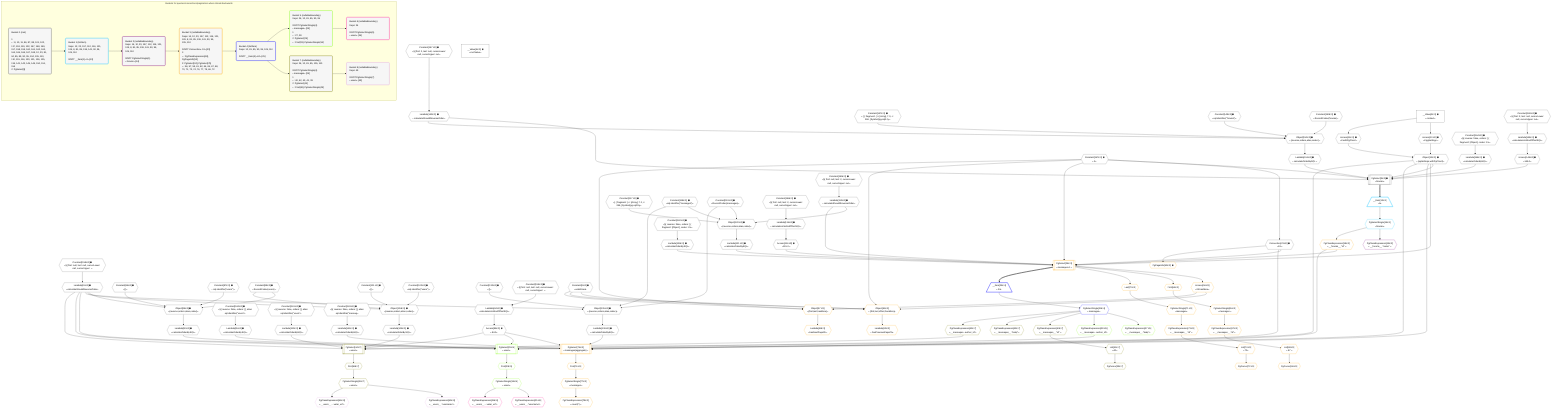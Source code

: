 %%{init: {'themeVariables': { 'fontSize': '12px'}}}%%
graph TD
    classDef path fill:#eee,stroke:#000,color:#000
    classDef plan fill:#fff,stroke-width:1px,color:#000
    classDef itemplan fill:#fff,stroke-width:2px,color:#000
    classDef unbatchedplan fill:#dff,stroke-width:1px,color:#000
    classDef sideeffectplan fill:#fcc,stroke-width:2px,color:#000
    classDef bucket fill:#f6f6f6,color:#000,stroke-width:2px,text-align:left


    %% plan dependencies
    PgSelect9[["PgSelect[9∈0] ➊<br />ᐸforumsᐳ"]]:::plan
    Object12{{"Object[12∈0] ➊<br />ᐸ{pgSettings,withPgClient}ᐳ"}}:::plan
    Constant157{{"Constant[157∈0] ➊<br />ᐸ2ᐳ"}}:::plan
    Lambda143{{"Lambda[143∈0] ➊<br />ᐸcalculateShouldReverseOrderᐳ"}}:::plan
    Access146{{"Access[146∈0] ➊<br />ᐸ145.0ᐳ"}}:::plan
    Lambda151{{"Lambda[151∈0] ➊<br />ᐸcalculateOrderBySQLᐳ"}}:::plan
    Lambda156{{"Lambda[156∈0] ➊<br />ᐸcalculateOrderBySQLᐳ"}}:::plan
    Object12 & Constant157 & Lambda143 & Access146 & Lambda151 & Lambda156 --> PgSelect9
    Object89{{"Object[89∈0] ➊<br />ᐸ{reverse,orders,alias,codec}ᐳ"}}:::plan
    Lambda81{{"Lambda[81∈0] ➊<br />ᐸcalculateShouldReverseOrderᐳ"}}:::plan
    Constant86{{"Constant[86∈0] ➊<br />ᐸ[]ᐳ"}}:::plan
    Constant87{{"Constant[87∈0] ➊<br />ᐸsql.identifier(”users”)ᐳ"}}:::plan
    Constant88{{"Constant[88∈0] ➊<br />ᐸRecordCodec(users)ᐳ"}}:::plan
    Lambda81 & Constant86 & Constant87 & Constant88 --> Object89
    Object104{{"Object[104∈0] ➊<br />ᐸ{reverse,orders,alias,codec}ᐳ"}}:::plan
    Constant101{{"Constant[101∈0] ➊<br />ᐸ[]ᐳ"}}:::plan
    Constant102{{"Constant[102∈0] ➊<br />ᐸsql.identifier(”users”)ᐳ"}}:::plan
    Lambda81 & Constant101 & Constant102 & Constant88 --> Object104
    Object120{{"Object[120∈0] ➊<br />ᐸ{reverse,orders,alias,codec}ᐳ"}}:::plan
    Lambda112{{"Lambda[112∈0] ➊<br />ᐸcalculateShouldReverseOrderᐳ"}}:::plan
    Constant117{{"Constant[117∈0] ➊<br />ᐸ[ { fragment: { n: [Array], f: 0, c: 266, [Symbol(pg-sql2-tyᐳ"}}:::plan
    Constant118{{"Constant[118∈0] ➊<br />ᐸsql.identifier(”messages”)ᐳ"}}:::plan
    Constant119{{"Constant[119∈0] ➊<br />ᐸRecordCodec(messages)ᐳ"}}:::plan
    Lambda112 & Constant117 & Constant118 & Constant119 --> Object120
    Object135{{"Object[135∈0] ➊<br />ᐸ{reverse,orders,alias,codec}ᐳ"}}:::plan
    Constant132{{"Constant[132∈0] ➊<br />ᐸ[]ᐳ"}}:::plan
    Lambda81 & Constant132 & Constant118 & Constant119 --> Object135
    Object150{{"Object[150∈0] ➊<br />ᐸ{reverse,orders,alias,codec}ᐳ"}}:::plan
    Constant147{{"Constant[147∈0] ➊<br />ᐸ[ { fragment: { n: [Array], f: 0, c: 266, [Symbol(pg-sql2-tyᐳ"}}:::plan
    Constant148{{"Constant[148∈0] ➊<br />ᐸsql.identifier(”forums”)ᐳ"}}:::plan
    Constant149{{"Constant[149∈0] ➊<br />ᐸRecordCodec(forums)ᐳ"}}:::plan
    Lambda143 & Constant147 & Constant148 & Constant149 --> Object150
    Access10{{"Access[10∈0] ➊<br />ᐸ2.pgSettingsᐳ"}}:::plan
    Access11{{"Access[11∈0] ➊<br />ᐸ2.withPgClientᐳ"}}:::plan
    Access10 & Access11 --> Object12
    __Value2["__Value[2∈0] ➊<br />ᐸcontextᐳ"]:::plan
    __Value2 --> Access10
    __Value2 --> Access11
    Connection23{{"Connection[23∈0] ➊<br />ᐸ19ᐳ"}}:::plan
    Constant157 --> Connection23
    Constant158{{"Constant[158∈0] ➊<br />ᐸ§{ first: null, last: null, cursorLower: null, cursorUpper: ᐳ"}}:::plan
    Constant158 --> Lambda81
    Lambda84{{"Lambda[84∈0] ➊<br />ᐸcalculateLimitAndOffsetSQLᐳ"}}:::plan
    Constant159{{"Constant[159∈0] ➊<br />ᐸ§{ first: null, last: null, cursorLower: null, cursorUpper: ᐳ"}}:::plan
    Constant159 --> Lambda84
    Access85{{"Access[85∈0] ➊<br />ᐸ84.0ᐳ"}}:::plan
    Lambda84 --> Access85
    Lambda90{{"Lambda[90∈0] ➊<br />ᐸcalculateOrderBySQLᐳ"}}:::plan
    Object89 --> Lambda90
    Lambda95{{"Lambda[95∈0] ➊<br />ᐸcalculateOrderBySQLᐳ"}}:::plan
    Constant160{{"Constant[160∈0] ➊<br />ᐸ§{ reverse: false, orders: [], alias: sql.identifier(”users”ᐳ"}}:::plan
    Constant160 --> Lambda95
    Lambda105{{"Lambda[105∈0] ➊<br />ᐸcalculateOrderBySQLᐳ"}}:::plan
    Object104 --> Lambda105
    Lambda110{{"Lambda[110∈0] ➊<br />ᐸcalculateOrderBySQLᐳ"}}:::plan
    Constant161{{"Constant[161∈0] ➊<br />ᐸ§{ reverse: false, orders: [], alias: sql.identifier(”users”ᐳ"}}:::plan
    Constant161 --> Lambda110
    Constant165{{"Constant[165∈0] ➊<br />ᐸ§{ first: null, last: 2, cursorLower: null, cursorUpper: nulᐳ"}}:::plan
    Constant165 --> Lambda112
    Lambda115{{"Lambda[115∈0] ➊<br />ᐸcalculateLimitAndOffsetSQLᐳ"}}:::plan
    Constant166{{"Constant[166∈0] ➊<br />ᐸ§{ first: null, last: 2, cursorLower: null, cursorUpper: nulᐳ"}}:::plan
    Constant166 --> Lambda115
    Access116{{"Access[116∈0] ➊<br />ᐸ115.0ᐳ"}}:::plan
    Lambda115 --> Access116
    Lambda121{{"Lambda[121∈0] ➊<br />ᐸcalculateOrderBySQLᐳ"}}:::plan
    Object120 --> Lambda121
    Lambda126{{"Lambda[126∈0] ➊<br />ᐸcalculateOrderBySQLᐳ"}}:::plan
    Constant162{{"Constant[162∈0] ➊<br />ᐸ§{ reverse: false, orders: [ { fragment: [Object], codec: Coᐳ"}}:::plan
    Constant162 --> Lambda126
    Lambda136{{"Lambda[136∈0] ➊<br />ᐸcalculateOrderBySQLᐳ"}}:::plan
    Object135 --> Lambda136
    Lambda141{{"Lambda[141∈0] ➊<br />ᐸcalculateOrderBySQLᐳ"}}:::plan
    Constant163{{"Constant[163∈0] ➊<br />ᐸ§{ reverse: false, orders: [], alias: sql.identifier(”messagᐳ"}}:::plan
    Constant163 --> Lambda141
    Constant167{{"Constant[167∈0] ➊<br />ᐸ§{ first: 2, last: null, cursorLower: null, cursorUpper: nulᐳ"}}:::plan
    Constant167 --> Lambda143
    Lambda145{{"Lambda[145∈0] ➊<br />ᐸcalculateLimitAndOffsetSQLᐳ"}}:::plan
    Constant168{{"Constant[168∈0] ➊<br />ᐸ§{ first: 2, last: null, cursorLower: null, cursorUpper: nulᐳ"}}:::plan
    Constant168 --> Lambda145
    Lambda145 --> Access146
    Object150 --> Lambda151
    Constant164{{"Constant[164∈0] ➊<br />ᐸ§{ reverse: false, orders: [ { fragment: [Object], codec: Coᐳ"}}:::plan
    Constant164 --> Lambda156
    __Value4["__Value[4∈0] ➊<br />ᐸrootValueᐳ"]:::plan
    Constant8{{"Constant[8∈0] ➊<br />ᐸundefinedᐳ"}}:::plan
    __Item13[/"__Item[13∈1]<br />ᐸ9ᐳ"\]:::itemplan
    PgSelect9 ==> __Item13
    PgSelectSingle14{{"PgSelectSingle[14∈1]<br />ᐸforumsᐳ"}}:::plan
    __Item13 --> PgSelectSingle14
    PgClassExpression15{{"PgClassExpression[15∈2]<br />ᐸ__forums__.”name”ᐳ"}}:::plan
    PgSelectSingle14 --> PgClassExpression15
    PgSelect24[["PgSelect[24∈3]<br />ᐸmessages+1ᐳ"]]:::plan
    PgClassExpression18{{"PgClassExpression[18∈3]<br />ᐸ__forums__.”id”ᐳ"}}:::plan
    Object12 & PgClassExpression18 & Connection23 & Constant157 & Lambda112 & Access116 & Lambda121 & Lambda126 --> PgSelect24
    PgSelect75[["PgSelect[75∈3]<br />ᐸmessages(aggregate)ᐳ"]]:::plan
    Object12 & PgClassExpression18 & Connection23 & Lambda81 & Access85 & Lambda136 & Lambda141 --> PgSelect75
    Object61{{"Object[61∈3]<br />ᐸ{first,last,offset,hasMore}ᐳ"}}:::plan
    Access56{{"Access[56∈3]<br />ᐸ24.hasMoreᐳ"}}:::plan
    Constant8 & Constant157 & Constant8 & Access56 --> Object61
    Object57{{"Object[57∈3]<br />ᐸ{first,last,hasMore}ᐳ"}}:::plan
    Constant8 & Constant157 & Access56 --> Object57
    PgSelectSingle14 --> PgClassExpression18
    PgPageInfo53{{"PgPageInfo[53∈3] ➊"}}:::plan
    Connection23 --> PgPageInfo53
    PgSelect24 --> Access56
    Lambda58{{"Lambda[58∈3]<br />ᐸhasNextPageCbᐳ"}}:::plan
    Object57 --> Lambda58
    Lambda62{{"Lambda[62∈3]<br />ᐸhasPreviousPageCbᐳ"}}:::plan
    Object61 --> Lambda62
    First64{{"First[64∈3]"}}:::plan
    PgSelect24 --> First64
    PgSelectSingle65{{"PgSelectSingle[65∈3]<br />ᐸmessagesᐳ"}}:::plan
    First64 --> PgSelectSingle65
    PgCursor66{{"PgCursor[66∈3]"}}:::plan
    List68{{"List[68∈3]<br />ᐸ67ᐳ"}}:::plan
    List68 --> PgCursor66
    PgClassExpression67{{"PgClassExpression[67∈3]<br />ᐸ__messages__.”id”ᐳ"}}:::plan
    PgSelectSingle65 --> PgClassExpression67
    PgClassExpression67 --> List68
    Last70{{"Last[70∈3]"}}:::plan
    PgSelect24 --> Last70
    PgSelectSingle71{{"PgSelectSingle[71∈3]<br />ᐸmessagesᐳ"}}:::plan
    Last70 --> PgSelectSingle71
    PgCursor72{{"PgCursor[72∈3]"}}:::plan
    List74{{"List[74∈3]<br />ᐸ73ᐳ"}}:::plan
    List74 --> PgCursor72
    PgClassExpression73{{"PgClassExpression[73∈3]<br />ᐸ__messages__.”id”ᐳ"}}:::plan
    PgSelectSingle71 --> PgClassExpression73
    PgClassExpression73 --> List74
    First76{{"First[76∈3]"}}:::plan
    PgSelect75 --> First76
    PgSelectSingle77{{"PgSelectSingle[77∈3]<br />ᐸmessagesᐳ"}}:::plan
    First76 --> PgSelectSingle77
    PgClassExpression78{{"PgClassExpression[78∈3]<br />ᐸcount(*)ᐳ"}}:::plan
    PgSelectSingle77 --> PgClassExpression78
    __Item25[/"__Item[25∈4]<br />ᐸ24ᐳ"\]:::itemplan
    PgSelect24 ==> __Item25
    PgSelectSingle26{{"PgSelectSingle[26∈4]<br />ᐸmessagesᐳ"}}:::plan
    __Item25 --> PgSelectSingle26
    PgSelect29[["PgSelect[29∈5]<br />ᐸusersᐳ"]]:::plan
    PgClassExpression28{{"PgClassExpression[28∈5]<br />ᐸ__messages...author_id”ᐳ"}}:::plan
    Object12 & PgClassExpression28 & Lambda81 & Access85 & Lambda90 & Lambda95 --> PgSelect29
    PgClassExpression27{{"PgClassExpression[27∈5]<br />ᐸ__messages__.”body”ᐳ"}}:::plan
    PgSelectSingle26 --> PgClassExpression27
    PgSelectSingle26 --> PgClassExpression28
    First33{{"First[33∈5]"}}:::plan
    PgSelect29 --> First33
    PgSelectSingle34{{"PgSelectSingle[34∈5]<br />ᐸusersᐳ"}}:::plan
    First33 --> PgSelectSingle34
    PgClassExpression35{{"PgClassExpression[35∈6]<br />ᐸ__users__.”username”ᐳ"}}:::plan
    PgSelectSingle34 --> PgClassExpression35
    PgClassExpression36{{"PgClassExpression[36∈6]<br />ᐸ__users__....vatar_url”ᐳ"}}:::plan
    PgSelectSingle34 --> PgClassExpression36
    PgSelect44[["PgSelect[44∈7]<br />ᐸusersᐳ"]]:::plan
    PgClassExpression43{{"PgClassExpression[43∈7]<br />ᐸ__messages...author_id”ᐳ"}}:::plan
    Object12 & PgClassExpression43 & Lambda81 & Access85 & Lambda105 & Lambda110 --> PgSelect44
    PgCursor39{{"PgCursor[39∈7]"}}:::plan
    List41{{"List[41∈7]<br />ᐸ40ᐳ"}}:::plan
    List41 --> PgCursor39
    PgClassExpression40{{"PgClassExpression[40∈7]<br />ᐸ__messages__.”id”ᐳ"}}:::plan
    PgSelectSingle26 --> PgClassExpression40
    PgClassExpression40 --> List41
    PgClassExpression42{{"PgClassExpression[42∈7]<br />ᐸ__messages__.”body”ᐳ"}}:::plan
    PgSelectSingle26 --> PgClassExpression42
    PgSelectSingle26 --> PgClassExpression43
    First48{{"First[48∈7]"}}:::plan
    PgSelect44 --> First48
    PgSelectSingle49{{"PgSelectSingle[49∈7]<br />ᐸusersᐳ"}}:::plan
    First48 --> PgSelectSingle49
    PgClassExpression50{{"PgClassExpression[50∈8]<br />ᐸ__users__.”username”ᐳ"}}:::plan
    PgSelectSingle49 --> PgClassExpression50
    PgClassExpression51{{"PgClassExpression[51∈8]<br />ᐸ__users__....vatar_url”ᐳ"}}:::plan
    PgSelectSingle49 --> PgClassExpression51

    %% define steps

    subgraph "Buckets for queries/connections/pagination-when-inlined-backwards"
    Bucket0("Bucket 0 (root)<br /><br />1: <br />ᐳ: 8, 10, 11, 86, 87, 88, 101, 102, 117, 118, 119, 132, 147, 148, 149, 157, 158, 159, 160, 161, 162, 163, 164, 165, 166, 167, 168, 12, 23, 81, 84, 85, 89, 90, 95, 104, 105, 110, 112, 115, 116, 120, 121, 126, 135, 136, 141, 143, 145, 146, 150, 151, 156<br />2: PgSelect[9]"):::bucket
    classDef bucket0 stroke:#696969
    class Bucket0,__Value2,__Value4,Constant8,PgSelect9,Access10,Access11,Object12,Connection23,Lambda81,Lambda84,Access85,Constant86,Constant87,Constant88,Object89,Lambda90,Lambda95,Constant101,Constant102,Object104,Lambda105,Lambda110,Lambda112,Lambda115,Access116,Constant117,Constant118,Constant119,Object120,Lambda121,Lambda126,Constant132,Object135,Lambda136,Lambda141,Lambda143,Lambda145,Access146,Constant147,Constant148,Constant149,Object150,Lambda151,Lambda156,Constant157,Constant158,Constant159,Constant160,Constant161,Constant162,Constant163,Constant164,Constant165,Constant166,Constant167,Constant168 bucket0
    Bucket1("Bucket 1 (listItem)<br />Deps: 12, 23, 157, 112, 116, 121, 126, 8, 81, 85, 136, 141, 90, 95, 105, 110<br /><br />ROOT __Item{1}ᐸ9ᐳ[13]"):::bucket
    classDef bucket1 stroke:#00bfff
    class Bucket1,__Item13,PgSelectSingle14 bucket1
    Bucket2("Bucket 2 (nullableBoundary)<br />Deps: 14, 12, 23, 157, 112, 116, 121, 126, 8, 81, 85, 136, 141, 90, 95, 105, 110<br /><br />ROOT PgSelectSingle{1}ᐸforumsᐳ[14]"):::bucket
    classDef bucket2 stroke:#7f007f
    class Bucket2,PgClassExpression15 bucket2
    Bucket3("Bucket 3 (nullableBoundary)<br />Deps: 14, 12, 23, 157, 112, 116, 121, 126, 8, 81, 85, 136, 141, 90, 95, 105, 110<br /><br />ROOT Connectionᐸ19ᐳ[23]<br />1: <br />ᐳ: PgClassExpression[18], PgPageInfo[53]<br />2: PgSelect[24], PgSelect[75]<br />ᐳ: 56, 57, 58, 61, 62, 64, 65, 67, 68, 70, 71, 73, 74, 76, 77, 78, 66, 72"):::bucket
    classDef bucket3 stroke:#ffa500
    class Bucket3,PgClassExpression18,PgSelect24,PgPageInfo53,Access56,Object57,Lambda58,Object61,Lambda62,First64,PgSelectSingle65,PgCursor66,PgClassExpression67,List68,Last70,PgSelectSingle71,PgCursor72,PgClassExpression73,List74,PgSelect75,First76,PgSelectSingle77,PgClassExpression78 bucket3
    Bucket4("Bucket 4 (listItem)<br />Deps: 12, 81, 85, 90, 95, 105, 110<br /><br />ROOT __Item{4}ᐸ24ᐳ[25]"):::bucket
    classDef bucket4 stroke:#0000ff
    class Bucket4,__Item25,PgSelectSingle26 bucket4
    Bucket5("Bucket 5 (nullableBoundary)<br />Deps: 26, 12, 81, 85, 90, 95<br /><br />ROOT PgSelectSingle{4}ᐸmessagesᐳ[26]<br />1: <br />ᐳ: 27, 28<br />2: PgSelect[29]<br />ᐳ: First[33], PgSelectSingle[34]"):::bucket
    classDef bucket5 stroke:#7fff00
    class Bucket5,PgClassExpression27,PgClassExpression28,PgSelect29,First33,PgSelectSingle34 bucket5
    Bucket6("Bucket 6 (nullableBoundary)<br />Deps: 34<br /><br />ROOT PgSelectSingle{5}ᐸusersᐳ[34]"):::bucket
    classDef bucket6 stroke:#ff1493
    class Bucket6,PgClassExpression35,PgClassExpression36 bucket6
    Bucket7("Bucket 7 (nullableBoundary)<br />Deps: 26, 12, 81, 85, 105, 110<br /><br />ROOT PgSelectSingle{4}ᐸmessagesᐳ[26]<br />1: <br />ᐳ: 40, 42, 43, 41, 39<br />2: PgSelect[44]<br />ᐳ: First[48], PgSelectSingle[49]"):::bucket
    classDef bucket7 stroke:#808000
    class Bucket7,PgCursor39,PgClassExpression40,List41,PgClassExpression42,PgClassExpression43,PgSelect44,First48,PgSelectSingle49 bucket7
    Bucket8("Bucket 8 (nullableBoundary)<br />Deps: 49<br /><br />ROOT PgSelectSingle{7}ᐸusersᐳ[49]"):::bucket
    classDef bucket8 stroke:#dda0dd
    class Bucket8,PgClassExpression50,PgClassExpression51 bucket8
    Bucket0 --> Bucket1
    Bucket1 --> Bucket2
    Bucket2 --> Bucket3
    Bucket3 --> Bucket4
    Bucket4 --> Bucket5 & Bucket7
    Bucket5 --> Bucket6
    Bucket7 --> Bucket8
    end